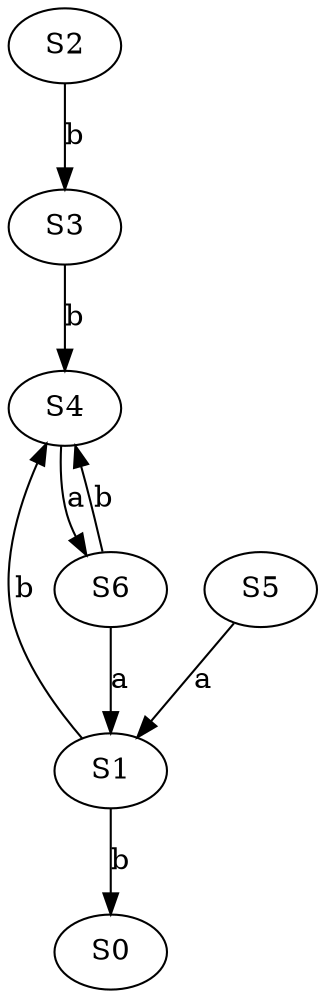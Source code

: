 strict digraph  {
S2;
S1;
S6;
S3;
S0;
S4;
S5;
S2 -> S3  [label=b];
S1 -> S0  [label=b];
S1 -> S4  [label=b];
S6 -> S1  [label=a];
S6 -> S4  [label=b];
S3 -> S4  [label=b];
S4 -> S6  [label=a];
S5 -> S1  [label=a];
}
